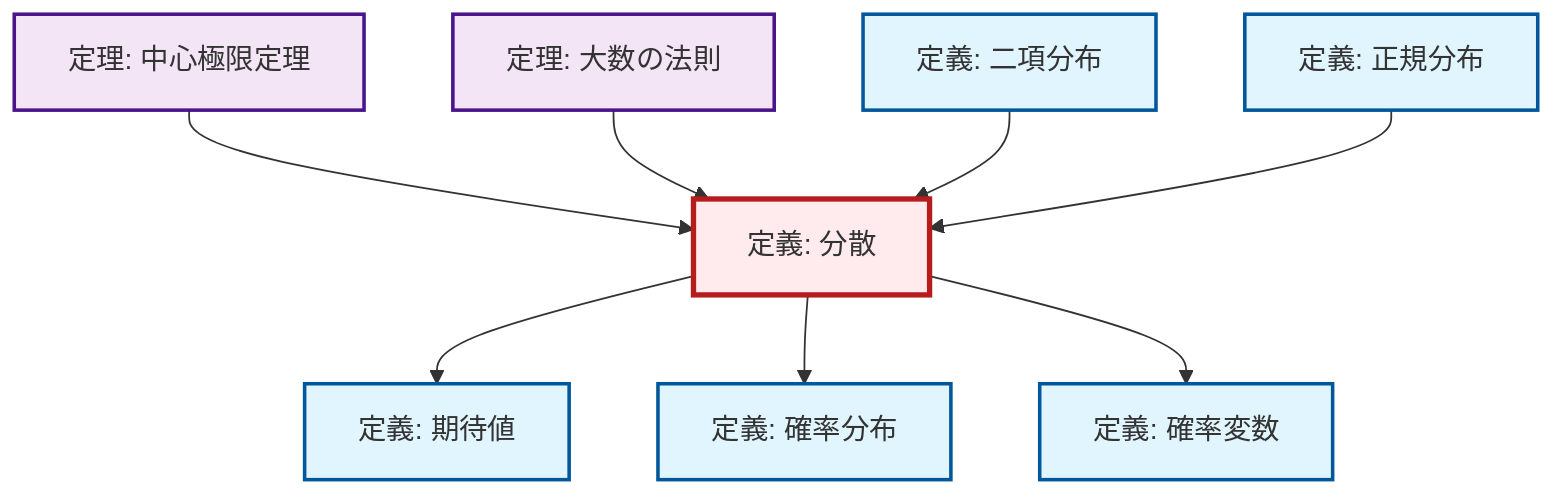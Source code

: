 graph TD
    classDef definition fill:#e1f5fe,stroke:#01579b,stroke-width:2px
    classDef theorem fill:#f3e5f5,stroke:#4a148c,stroke-width:2px
    classDef axiom fill:#fff3e0,stroke:#e65100,stroke-width:2px
    classDef example fill:#e8f5e9,stroke:#1b5e20,stroke-width:2px
    classDef current fill:#ffebee,stroke:#b71c1c,stroke-width:3px
    def-expectation["定義: 期待値"]:::definition
    thm-central-limit["定理: 中心極限定理"]:::theorem
    thm-law-of-large-numbers["定理: 大数の法則"]:::theorem
    def-variance["定義: 分散"]:::definition
    def-normal-distribution["定義: 正規分布"]:::definition
    def-binomial-distribution["定義: 二項分布"]:::definition
    def-random-variable["定義: 確率変数"]:::definition
    def-probability-distribution["定義: 確率分布"]:::definition
    def-variance --> def-expectation
    def-variance --> def-probability-distribution
    thm-central-limit --> def-variance
    thm-law-of-large-numbers --> def-variance
    def-binomial-distribution --> def-variance
    def-variance --> def-random-variable
    def-normal-distribution --> def-variance
    class def-variance current
